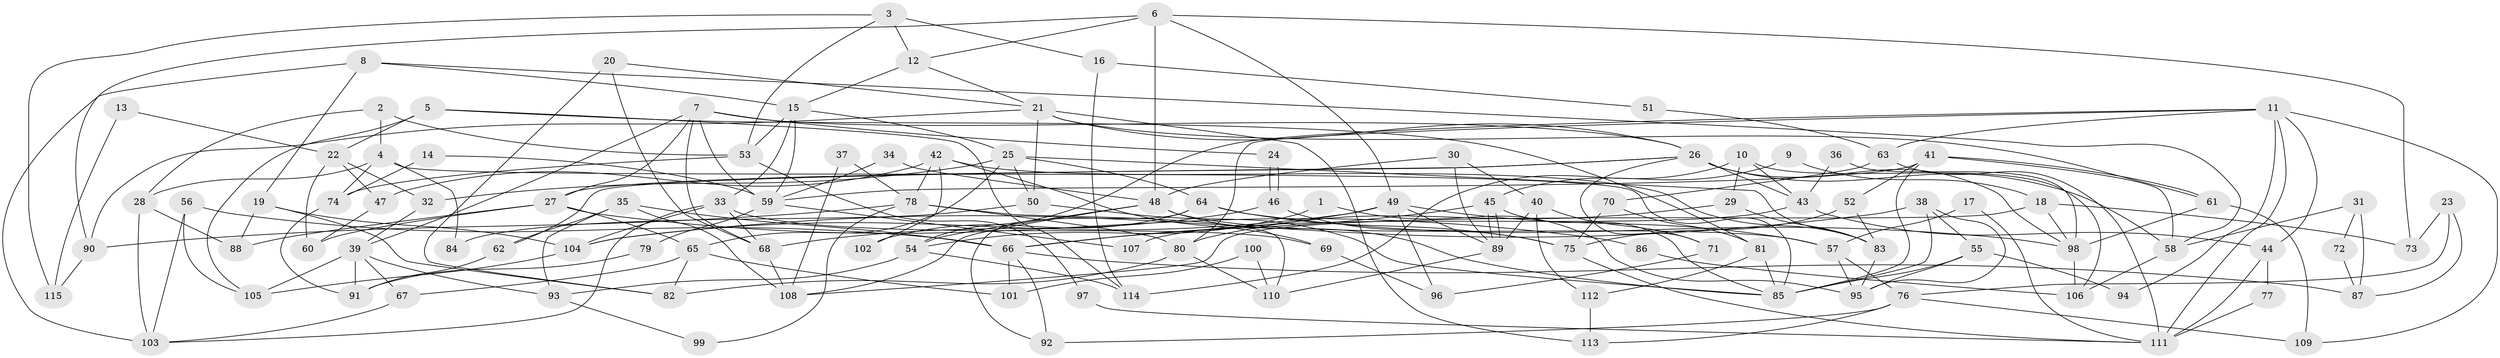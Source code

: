 // Generated by graph-tools (version 1.1) at 2025/02/03/09/25 03:02:12]
// undirected, 115 vertices, 230 edges
graph export_dot {
graph [start="1"]
  node [color=gray90,style=filled];
  1;
  2;
  3;
  4;
  5;
  6;
  7;
  8;
  9;
  10;
  11;
  12;
  13;
  14;
  15;
  16;
  17;
  18;
  19;
  20;
  21;
  22;
  23;
  24;
  25;
  26;
  27;
  28;
  29;
  30;
  31;
  32;
  33;
  34;
  35;
  36;
  37;
  38;
  39;
  40;
  41;
  42;
  43;
  44;
  45;
  46;
  47;
  48;
  49;
  50;
  51;
  52;
  53;
  54;
  55;
  56;
  57;
  58;
  59;
  60;
  61;
  62;
  63;
  64;
  65;
  66;
  67;
  68;
  69;
  70;
  71;
  72;
  73;
  74;
  75;
  76;
  77;
  78;
  79;
  80;
  81;
  82;
  83;
  84;
  85;
  86;
  87;
  88;
  89;
  90;
  91;
  92;
  93;
  94;
  95;
  96;
  97;
  98;
  99;
  100;
  101;
  102;
  103;
  104;
  105;
  106;
  107;
  108;
  109;
  110;
  111;
  112;
  113;
  114;
  115;
  1 -- 95;
  1 -- 54;
  2 -- 28;
  2 -- 4;
  2 -- 53;
  3 -- 12;
  3 -- 53;
  3 -- 16;
  3 -- 115;
  4 -- 85;
  4 -- 28;
  4 -- 74;
  4 -- 84;
  5 -- 81;
  5 -- 105;
  5 -- 22;
  5 -- 114;
  6 -- 48;
  6 -- 90;
  6 -- 12;
  6 -- 49;
  6 -- 73;
  7 -- 59;
  7 -- 26;
  7 -- 24;
  7 -- 27;
  7 -- 39;
  7 -- 68;
  8 -- 103;
  8 -- 15;
  8 -- 19;
  8 -- 58;
  9 -- 45;
  9 -- 18;
  10 -- 114;
  10 -- 29;
  10 -- 43;
  10 -- 106;
  11 -- 54;
  11 -- 109;
  11 -- 44;
  11 -- 63;
  11 -- 80;
  11 -- 94;
  11 -- 111;
  12 -- 21;
  12 -- 15;
  13 -- 22;
  13 -- 115;
  14 -- 74;
  14 -- 59;
  15 -- 25;
  15 -- 33;
  15 -- 53;
  15 -- 59;
  16 -- 114;
  16 -- 51;
  17 -- 57;
  17 -- 111;
  18 -- 108;
  18 -- 98;
  18 -- 73;
  19 -- 82;
  19 -- 88;
  19 -- 104;
  20 -- 68;
  20 -- 21;
  20 -- 82;
  21 -- 26;
  21 -- 61;
  21 -- 50;
  21 -- 90;
  21 -- 113;
  22 -- 60;
  22 -- 32;
  22 -- 47;
  23 -- 76;
  23 -- 73;
  23 -- 87;
  24 -- 46;
  24 -- 46;
  25 -- 32;
  25 -- 50;
  25 -- 64;
  25 -- 65;
  25 -- 83;
  26 -- 98;
  26 -- 43;
  26 -- 27;
  26 -- 58;
  26 -- 62;
  26 -- 71;
  27 -- 60;
  27 -- 65;
  27 -- 86;
  27 -- 88;
  28 -- 88;
  28 -- 103;
  29 -- 80;
  29 -- 83;
  30 -- 48;
  30 -- 89;
  30 -- 40;
  31 -- 58;
  31 -- 87;
  31 -- 72;
  32 -- 39;
  33 -- 68;
  33 -- 69;
  33 -- 103;
  33 -- 104;
  34 -- 59;
  34 -- 48;
  35 -- 66;
  35 -- 62;
  35 -- 93;
  35 -- 108;
  36 -- 43;
  36 -- 98;
  37 -- 78;
  37 -- 108;
  38 -- 85;
  38 -- 104;
  38 -- 55;
  38 -- 95;
  39 -- 105;
  39 -- 67;
  39 -- 91;
  39 -- 93;
  40 -- 89;
  40 -- 71;
  40 -- 112;
  41 -- 58;
  41 -- 52;
  41 -- 59;
  41 -- 61;
  41 -- 85;
  42 -- 69;
  42 -- 78;
  42 -- 47;
  42 -- 83;
  42 -- 102;
  43 -- 44;
  43 -- 107;
  44 -- 111;
  44 -- 77;
  45 -- 85;
  45 -- 89;
  45 -- 89;
  45 -- 66;
  46 -- 68;
  46 -- 75;
  47 -- 60;
  48 -- 85;
  48 -- 57;
  48 -- 54;
  48 -- 108;
  49 -- 104;
  49 -- 57;
  49 -- 66;
  49 -- 89;
  49 -- 96;
  50 -- 85;
  50 -- 84;
  51 -- 63;
  52 -- 75;
  52 -- 83;
  53 -- 74;
  53 -- 97;
  54 -- 93;
  54 -- 114;
  55 -- 95;
  55 -- 85;
  55 -- 94;
  56 -- 66;
  56 -- 103;
  56 -- 105;
  57 -- 95;
  57 -- 76;
  58 -- 106;
  59 -- 79;
  59 -- 107;
  61 -- 98;
  61 -- 109;
  62 -- 91;
  63 -- 111;
  63 -- 70;
  64 -- 92;
  64 -- 75;
  64 -- 98;
  64 -- 102;
  65 -- 67;
  65 -- 82;
  65 -- 101;
  66 -- 87;
  66 -- 92;
  66 -- 101;
  67 -- 103;
  68 -- 108;
  69 -- 96;
  70 -- 75;
  70 -- 81;
  71 -- 96;
  72 -- 87;
  74 -- 91;
  75 -- 111;
  76 -- 113;
  76 -- 92;
  76 -- 109;
  77 -- 111;
  78 -- 80;
  78 -- 110;
  78 -- 90;
  78 -- 99;
  79 -- 91;
  80 -- 82;
  80 -- 110;
  81 -- 85;
  81 -- 112;
  83 -- 95;
  86 -- 106;
  89 -- 110;
  90 -- 115;
  93 -- 99;
  97 -- 111;
  98 -- 106;
  100 -- 110;
  100 -- 101;
  104 -- 105;
  112 -- 113;
}
